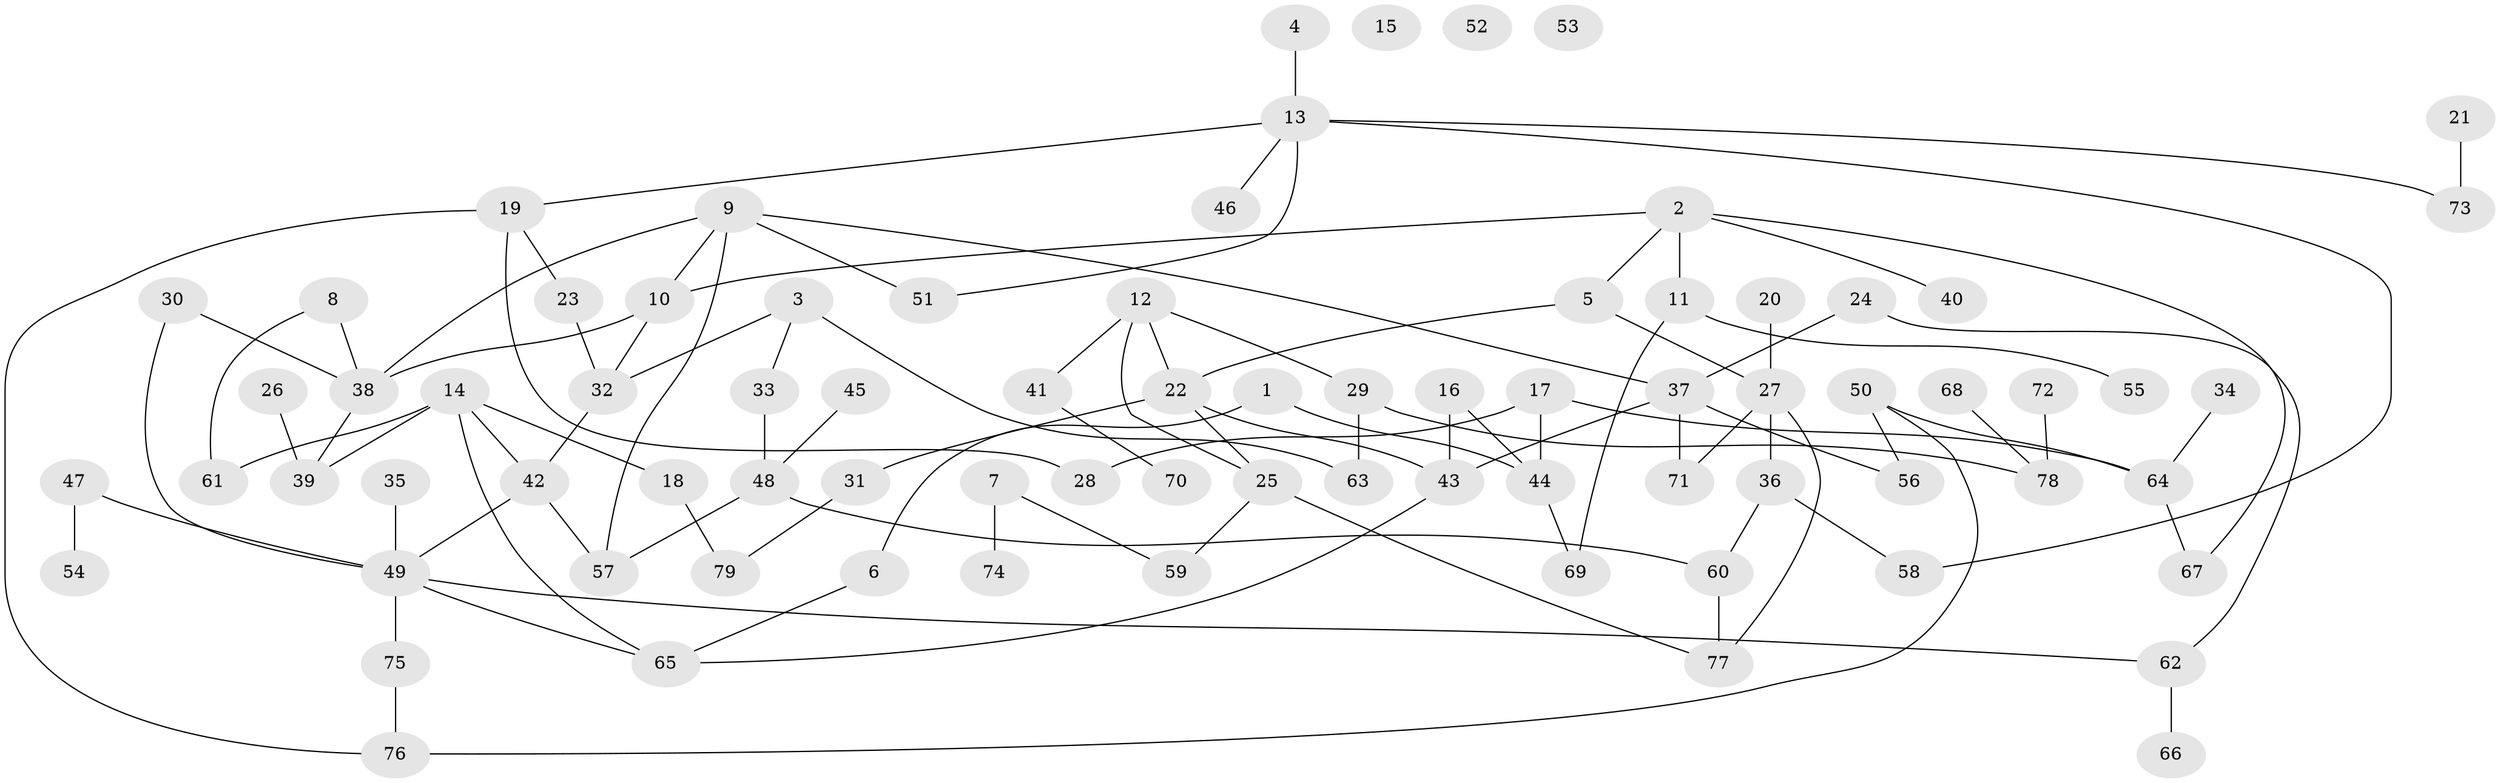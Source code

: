 // coarse degree distribution, {2: 0.34545454545454546, 5: 0.09090909090909091, 3: 0.14545454545454545, 1: 0.2, 8: 0.03636363636363636, 6: 0.03636363636363636, 7: 0.03636363636363636, 0: 0.05454545454545454, 4: 0.05454545454545454}
// Generated by graph-tools (version 1.1) at 2025/41/03/06/25 10:41:21]
// undirected, 79 vertices, 101 edges
graph export_dot {
graph [start="1"]
  node [color=gray90,style=filled];
  1;
  2;
  3;
  4;
  5;
  6;
  7;
  8;
  9;
  10;
  11;
  12;
  13;
  14;
  15;
  16;
  17;
  18;
  19;
  20;
  21;
  22;
  23;
  24;
  25;
  26;
  27;
  28;
  29;
  30;
  31;
  32;
  33;
  34;
  35;
  36;
  37;
  38;
  39;
  40;
  41;
  42;
  43;
  44;
  45;
  46;
  47;
  48;
  49;
  50;
  51;
  52;
  53;
  54;
  55;
  56;
  57;
  58;
  59;
  60;
  61;
  62;
  63;
  64;
  65;
  66;
  67;
  68;
  69;
  70;
  71;
  72;
  73;
  74;
  75;
  76;
  77;
  78;
  79;
  1 -- 6;
  1 -- 44;
  2 -- 5;
  2 -- 10;
  2 -- 11;
  2 -- 40;
  2 -- 67;
  3 -- 32;
  3 -- 33;
  3 -- 63;
  4 -- 13;
  5 -- 22;
  5 -- 27;
  6 -- 65;
  7 -- 59;
  7 -- 74;
  8 -- 38;
  8 -- 61;
  9 -- 10;
  9 -- 37;
  9 -- 38;
  9 -- 51;
  9 -- 57;
  10 -- 32;
  10 -- 38;
  11 -- 55;
  11 -- 69;
  12 -- 22;
  12 -- 25;
  12 -- 29;
  12 -- 41;
  13 -- 19;
  13 -- 46;
  13 -- 51;
  13 -- 58;
  13 -- 73;
  14 -- 18;
  14 -- 39;
  14 -- 42;
  14 -- 61;
  14 -- 65;
  16 -- 43;
  16 -- 44;
  17 -- 28;
  17 -- 44;
  17 -- 64;
  18 -- 79;
  19 -- 23;
  19 -- 28;
  19 -- 76;
  20 -- 27;
  21 -- 73;
  22 -- 25;
  22 -- 31;
  22 -- 43;
  23 -- 32;
  24 -- 37;
  24 -- 62;
  25 -- 59;
  25 -- 77;
  26 -- 39;
  27 -- 36;
  27 -- 71;
  27 -- 77;
  29 -- 63;
  29 -- 78;
  30 -- 38;
  30 -- 49;
  31 -- 79;
  32 -- 42;
  33 -- 48;
  34 -- 64;
  35 -- 49;
  36 -- 58;
  36 -- 60;
  37 -- 43;
  37 -- 56;
  37 -- 71;
  38 -- 39;
  41 -- 70;
  42 -- 49;
  42 -- 57;
  43 -- 65;
  44 -- 69;
  45 -- 48;
  47 -- 49;
  47 -- 54;
  48 -- 57;
  48 -- 60;
  49 -- 62;
  49 -- 65;
  49 -- 75;
  50 -- 56;
  50 -- 64;
  50 -- 76;
  60 -- 77;
  62 -- 66;
  64 -- 67;
  68 -- 78;
  72 -- 78;
  75 -- 76;
}
